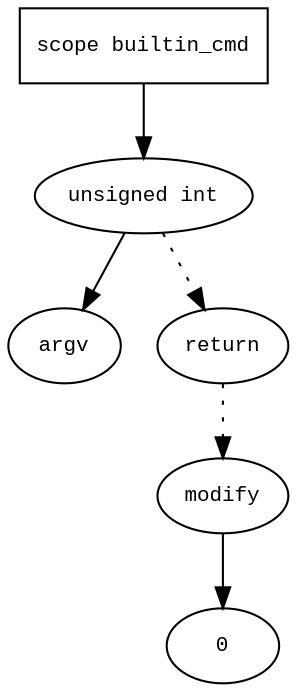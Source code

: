 digraph AST {
  graph [fontname="Times New Roman",fontsize=10];
  node  [fontname="Courier New",fontsize=10];
  edge  [fontname="Times New Roman",fontsize=10];

  node1 [label="scope builtin_cmd",shape=box];
  node2 [label="unsigned int",shape=ellipse];
  node3 [label="argv",shape=ellipse];
  node2 -> node3;
  node1 -> node2;
  node4 [label="return",shape=ellipse];
  node5 [label="modify",shape=ellipse];
  node6 [label="0",shape=ellipse];
  node5 -> node6;
  node4 -> node5 [style=dotted];
  node2 -> node4 [style=dotted];
} 